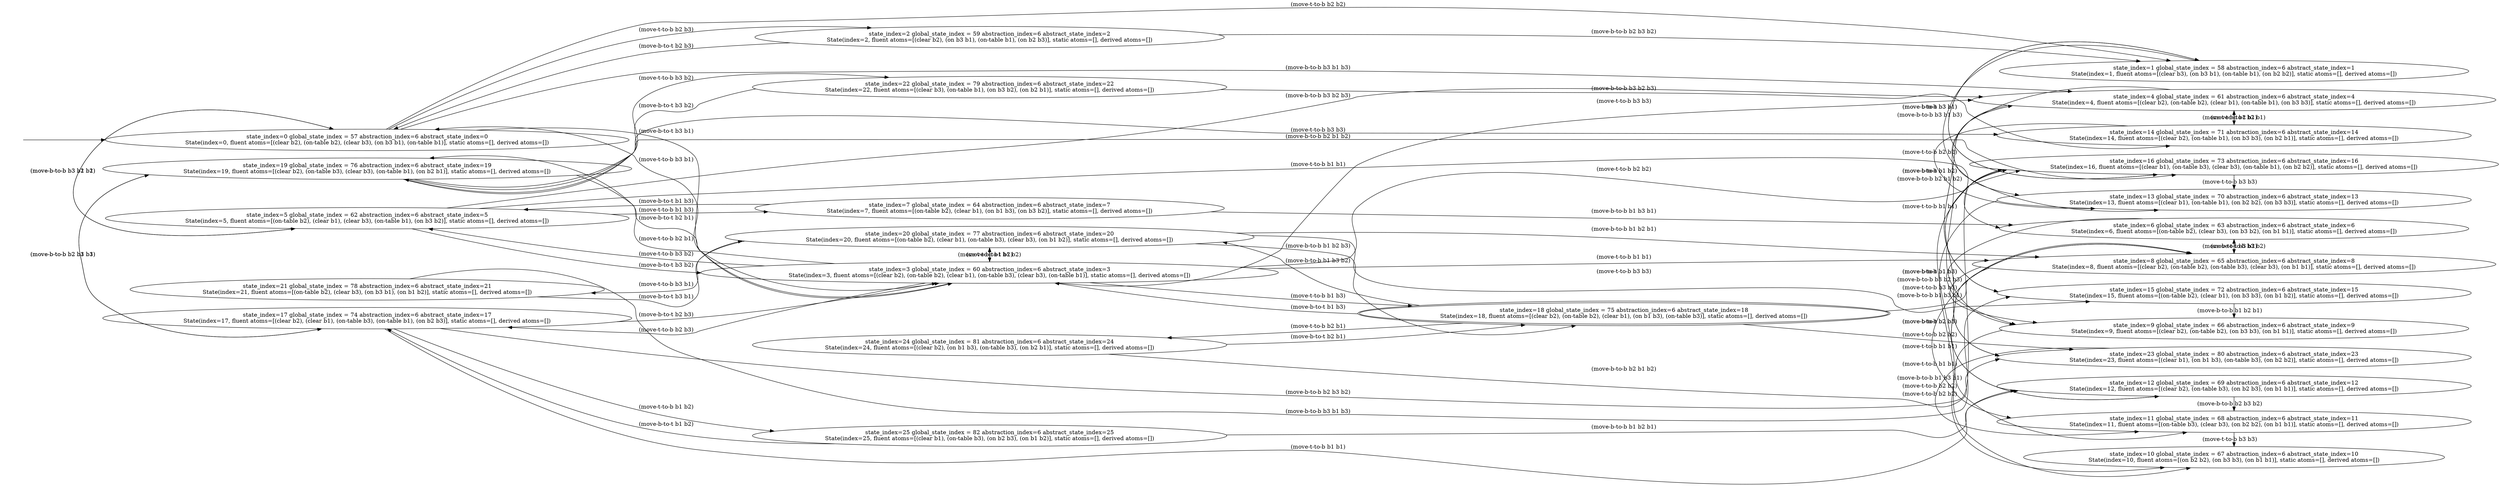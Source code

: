 digraph {
rankdir="LR"
s0[label="state_index=0 global_state_index = 57 abstraction_index=6 abstract_state_index=0
State(index=0, fluent atoms=[(clear b2), (on-table b2), (clear b3), (on b3 b1), (on-table b1)], static atoms=[], derived atoms=[])
"]
s1[label="state_index=1 global_state_index = 58 abstraction_index=6 abstract_state_index=1
State(index=1, fluent atoms=[(clear b3), (on b3 b1), (on-table b1), (on b2 b2)], static atoms=[], derived atoms=[])
"]
s2[label="state_index=2 global_state_index = 59 abstraction_index=6 abstract_state_index=2
State(index=2, fluent atoms=[(clear b2), (on b3 b1), (on-table b1), (on b2 b3)], static atoms=[], derived atoms=[])
"]
s3[label="state_index=3 global_state_index = 60 abstraction_index=6 abstract_state_index=3
State(index=3, fluent atoms=[(clear b2), (on-table b2), (clear b1), (on-table b3), (clear b3), (on-table b1)], static atoms=[], derived atoms=[])
"]
s4[label="state_index=4 global_state_index = 61 abstraction_index=6 abstract_state_index=4
State(index=4, fluent atoms=[(clear b2), (on-table b2), (clear b1), (on-table b1), (on b3 b3)], static atoms=[], derived atoms=[])
"]
s5[label="state_index=5 global_state_index = 62 abstraction_index=6 abstract_state_index=5
State(index=5, fluent atoms=[(on-table b2), (clear b1), (clear b3), (on-table b1), (on b3 b2)], static atoms=[], derived atoms=[])
"]
s6[label="state_index=6 global_state_index = 63 abstraction_index=6 abstract_state_index=6
State(index=6, fluent atoms=[(on-table b2), (clear b3), (on b3 b2), (on b1 b1)], static atoms=[], derived atoms=[])
"]
s7[label="state_index=7 global_state_index = 64 abstraction_index=6 abstract_state_index=7
State(index=7, fluent atoms=[(on-table b2), (clear b1), (on b1 b3), (on b3 b2)], static atoms=[], derived atoms=[])
"]
s8[label="state_index=8 global_state_index = 65 abstraction_index=6 abstract_state_index=8
State(index=8, fluent atoms=[(clear b2), (on-table b2), (on-table b3), (clear b3), (on b1 b1)], static atoms=[], derived atoms=[])
"]
s9[label="state_index=9 global_state_index = 66 abstraction_index=6 abstract_state_index=9
State(index=9, fluent atoms=[(clear b2), (on-table b2), (on b3 b3), (on b1 b1)], static atoms=[], derived atoms=[])
"]
s10[label="state_index=10 global_state_index = 67 abstraction_index=6 abstract_state_index=10
State(index=10, fluent atoms=[(on b2 b2), (on b3 b3), (on b1 b1)], static atoms=[], derived atoms=[])
"]
s11[label="state_index=11 global_state_index = 68 abstraction_index=6 abstract_state_index=11
State(index=11, fluent atoms=[(on-table b3), (clear b3), (on b2 b2), (on b1 b1)], static atoms=[], derived atoms=[])
"]
s12[label="state_index=12 global_state_index = 69 abstraction_index=6 abstract_state_index=12
State(index=12, fluent atoms=[(clear b2), (on-table b3), (on b2 b3), (on b1 b1)], static atoms=[], derived atoms=[])
"]
s13[label="state_index=13 global_state_index = 70 abstraction_index=6 abstract_state_index=13
State(index=13, fluent atoms=[(clear b1), (on-table b1), (on b2 b2), (on b3 b3)], static atoms=[], derived atoms=[])
"]
s14[label="state_index=14 global_state_index = 71 abstraction_index=6 abstract_state_index=14
State(index=14, fluent atoms=[(clear b2), (on-table b1), (on b3 b3), (on b2 b1)], static atoms=[], derived atoms=[])
"]
s15[label="state_index=15 global_state_index = 72 abstraction_index=6 abstract_state_index=15
State(index=15, fluent atoms=[(on-table b2), (clear b1), (on b3 b3), (on b1 b2)], static atoms=[], derived atoms=[])
"]
s16[label="state_index=16 global_state_index = 73 abstraction_index=6 abstract_state_index=16
State(index=16, fluent atoms=[(clear b1), (on-table b3), (clear b3), (on-table b1), (on b2 b2)], static atoms=[], derived atoms=[])
"]
s17[label="state_index=17 global_state_index = 74 abstraction_index=6 abstract_state_index=17
State(index=17, fluent atoms=[(clear b2), (clear b1), (on-table b3), (on-table b1), (on b2 b3)], static atoms=[], derived atoms=[])
"]
s18[peripheries=2,label="state_index=18 global_state_index = 75 abstraction_index=6 abstract_state_index=18
State(index=18, fluent atoms=[(clear b2), (on-table b2), (clear b1), (on b1 b3), (on-table b3)], static atoms=[], derived atoms=[])
"]
s19[label="state_index=19 global_state_index = 76 abstraction_index=6 abstract_state_index=19
State(index=19, fluent atoms=[(clear b2), (on-table b3), (clear b3), (on-table b1), (on b2 b1)], static atoms=[], derived atoms=[])
"]
s20[label="state_index=20 global_state_index = 77 abstraction_index=6 abstract_state_index=20
State(index=20, fluent atoms=[(on-table b2), (clear b1), (on-table b3), (clear b3), (on b1 b2)], static atoms=[], derived atoms=[])
"]
s21[label="state_index=21 global_state_index = 78 abstraction_index=6 abstract_state_index=21
State(index=21, fluent atoms=[(on-table b2), (clear b3), (on b3 b1), (on b1 b2)], static atoms=[], derived atoms=[])
"]
s22[label="state_index=22 global_state_index = 79 abstraction_index=6 abstract_state_index=22
State(index=22, fluent atoms=[(clear b3), (on-table b1), (on b3 b2), (on b2 b1)], static atoms=[], derived atoms=[])
"]
s23[label="state_index=23 global_state_index = 80 abstraction_index=6 abstract_state_index=23
State(index=23, fluent atoms=[(clear b1), (on b1 b3), (on-table b3), (on b2 b2)], static atoms=[], derived atoms=[])
"]
s24[label="state_index=24 global_state_index = 81 abstraction_index=6 abstract_state_index=24
State(index=24, fluent atoms=[(clear b2), (on b1 b3), (on-table b3), (on b2 b1)], static atoms=[], derived atoms=[])
"]
s25[label="state_index=25 global_state_index = 82 abstraction_index=6 abstract_state_index=25
State(index=25, fluent atoms=[(clear b1), (on-table b3), (on b2 b3), (on b1 b2)], static atoms=[], derived atoms=[])
"]
Dangling [ label = "", style = invis ]
{ rank = same; Dangling }
Dangling -> s0
{ rank = same; s1,s4,s6,s8,s9,s10,s11,s12,s13,s14,s15,s16,s23}
{ rank = same; s2,s7,s22,s25}
{ rank = same; s0,s5,s17,s19,s21}
{ rank = same; s3,s20,s24}
{ rank = same; s18}
s0->s1 [label="(move-t-to-b b2 b2)
"]
s0->s2 [label="(move-t-to-b b2 b3)
"]
s0->s3 [label="(move-b-to-t b3 b1)
"]
s0->s4 [label="(move-b-to-b b3 b1 b3)
"]
s0->s5 [label="(move-b-to-b b3 b1 b2)
"]
s1->s13 [label="(move-b-to-b b3 b1 b3)
"]
s1->s16 [label="(move-b-to-t b3 b1)
"]
s2->s0 [label="(move-b-to-t b2 b3)
"]
s2->s1 [label="(move-b-to-b b2 b3 b2)
"]
s3->s0 [label="(move-t-to-b b3 b1)
"]
s3->s4 [label="(move-t-to-b b3 b3)
"]
s3->s5 [label="(move-t-to-b b3 b2)
"]
s3->s8 [label="(move-t-to-b b1 b1)
"]
s3->s16 [label="(move-t-to-b b2 b2)
"]
s3->s17 [label="(move-t-to-b b2 b3)
"]
s3->s18 [label="(move-t-to-b b1 b3)
"]
s3->s19 [label="(move-t-to-b b2 b1)
"]
s3->s20 [label="(move-t-to-b b1 b2)
"]
s4->s9 [label="(move-t-to-b b1 b1)
"]
s4->s13 [label="(move-t-to-b b2 b2)
"]
s4->s14 [label="(move-t-to-b b2 b1)
"]
s4->s15 [label="(move-t-to-b b1 b2)
"]
s5->s0 [label="(move-b-to-b b3 b2 b1)
"]
s5->s3 [label="(move-b-to-t b3 b2)
"]
s5->s4 [label="(move-b-to-b b3 b2 b3)
"]
s5->s6 [label="(move-t-to-b b1 b1)
"]
s5->s7 [label="(move-t-to-b b1 b3)
"]
s6->s8 [label="(move-b-to-t b3 b2)
"]
s6->s9 [label="(move-b-to-b b3 b2 b3)
"]
s7->s5 [label="(move-b-to-t b1 b3)
"]
s7->s6 [label="(move-b-to-b b1 b3 b1)
"]
s8->s6 [label="(move-t-to-b b3 b2)
"]
s8->s9 [label="(move-t-to-b b3 b3)
"]
s8->s11 [label="(move-t-to-b b2 b2)
"]
s8->s12 [label="(move-t-to-b b2 b3)
"]
s9->s10 [label="(move-t-to-b b2 b2)
"]
s11->s10 [label="(move-t-to-b b3 b3)
"]
s12->s8 [label="(move-b-to-t b2 b3)
"]
s12->s11 [label="(move-b-to-b b2 b3 b2)
"]
s13->s10 [label="(move-t-to-b b1 b1)
"]
s14->s4 [label="(move-b-to-t b2 b1)
"]
s14->s13 [label="(move-b-to-b b2 b1 b2)
"]
s15->s4 [label="(move-b-to-t b1 b2)
"]
s15->s9 [label="(move-b-to-b b1 b2 b1)
"]
s16->s1 [label="(move-t-to-b b3 b1)
"]
s16->s11 [label="(move-t-to-b b1 b1)
"]
s16->s13 [label="(move-t-to-b b3 b3)
"]
s16->s23 [label="(move-t-to-b b1 b3)
"]
s17->s3 [label="(move-b-to-t b2 b3)
"]
s17->s12 [label="(move-t-to-b b1 b1)
"]
s17->s16 [label="(move-b-to-b b2 b3 b2)
"]
s17->s19 [label="(move-b-to-b b2 b3 b1)
"]
s17->s25 [label="(move-t-to-b b1 b2)
"]
s18->s3 [label="(move-b-to-t b1 b3)
"]
s18->s8 [label="(move-b-to-b b1 b3 b1)
"]
s18->s20 [label="(move-b-to-b b1 b3 b2)
"]
s18->s23 [label="(move-t-to-b b2 b2)
"]
s18->s24 [label="(move-t-to-b b2 b1)
"]
s19->s3 [label="(move-b-to-t b2 b1)
"]
s19->s14 [label="(move-t-to-b b3 b3)
"]
s19->s16 [label="(move-b-to-b b2 b1 b2)
"]
s19->s17 [label="(move-b-to-b b2 b1 b3)
"]
s19->s22 [label="(move-t-to-b b3 b2)
"]
s20->s3 [label="(move-b-to-t b1 b2)
"]
s20->s8 [label="(move-b-to-b b1 b2 b1)
"]
s20->s15 [label="(move-t-to-b b3 b3)
"]
s20->s18 [label="(move-b-to-b b1 b2 b3)
"]
s20->s21 [label="(move-t-to-b b3 b1)
"]
s21->s15 [label="(move-b-to-b b3 b1 b3)
"]
s21->s20 [label="(move-b-to-t b3 b1)
"]
s22->s14 [label="(move-b-to-b b3 b2 b3)
"]
s22->s19 [label="(move-b-to-t b3 b2)
"]
s23->s11 [label="(move-b-to-b b1 b3 b1)
"]
s23->s16 [label="(move-b-to-t b1 b3)
"]
s24->s18 [label="(move-b-to-t b2 b1)
"]
s24->s23 [label="(move-b-to-b b2 b1 b2)
"]
s25->s12 [label="(move-b-to-b b1 b2 b1)
"]
s25->s17 [label="(move-b-to-t b1 b2)
"]
}
